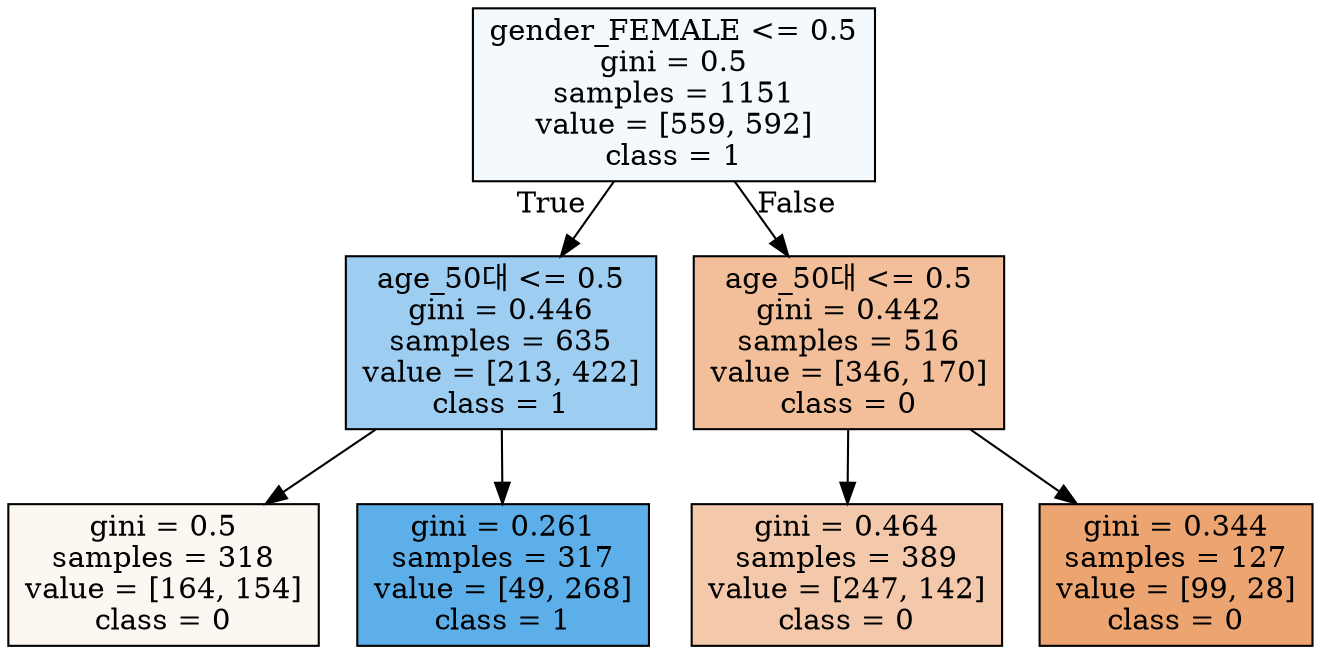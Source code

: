 digraph Tree {
node [shape=box, style="filled", color="black"] ;
0 [label="gender_FEMALE <= 0.5\ngini = 0.5\nsamples = 1151\nvalue = [559, 592]\nclass = 1", fillcolor="#399de50e"] ;
1 [label="age_50대 <= 0.5\ngini = 0.446\nsamples = 635\nvalue = [213, 422]\nclass = 1", fillcolor="#399de57e"] ;
0 -> 1 [labeldistance=2.5, labelangle=45, headlabel="True"] ;
2 [label="gini = 0.5\nsamples = 318\nvalue = [164, 154]\nclass = 0", fillcolor="#e5813910"] ;
1 -> 2 ;
3 [label="gini = 0.261\nsamples = 317\nvalue = [49, 268]\nclass = 1", fillcolor="#399de5d0"] ;
1 -> 3 ;
4 [label="age_50대 <= 0.5\ngini = 0.442\nsamples = 516\nvalue = [346, 170]\nclass = 0", fillcolor="#e5813982"] ;
0 -> 4 [labeldistance=2.5, labelangle=-45, headlabel="False"] ;
5 [label="gini = 0.464\nsamples = 389\nvalue = [247, 142]\nclass = 0", fillcolor="#e581396c"] ;
4 -> 5 ;
6 [label="gini = 0.344\nsamples = 127\nvalue = [99, 28]\nclass = 0", fillcolor="#e58139b7"] ;
4 -> 6 ;
}